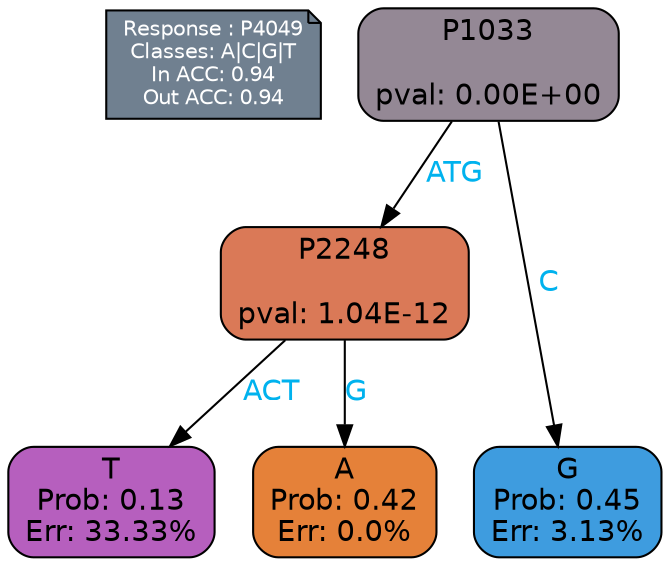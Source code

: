 digraph Tree {
node [shape=box, style="filled, rounded", color="black", fontname=helvetica] ;
graph [ranksep=equally, splines=polylines, bgcolor=transparent, dpi=600] ;
edge [fontname=helvetica] ;
LEGEND [label="Response : P4049
Classes: A|C|G|T
In ACC: 0.94
Out ACC: 0.94
",shape=note,align=left,style=filled,fillcolor="slategray",fontcolor="white",fontsize=10];1 [label="P1033

pval: 0.00E+00", fillcolor="#948895"] ;
2 [label="P2248

pval: 1.04E-12", fillcolor="#da7957"] ;
3 [label="T
Prob: 0.13
Err: 33.33%", fillcolor="#b65fbe"] ;
4 [label="A
Prob: 0.42
Err: 0.0%", fillcolor="#e58139"] ;
5 [label="G
Prob: 0.45
Err: 3.13%", fillcolor="#3e9cdf"] ;
1 -> 2 [label="ATG",fontcolor=deepskyblue2] ;
1 -> 5 [label="C",fontcolor=deepskyblue2] ;
2 -> 3 [label="ACT",fontcolor=deepskyblue2] ;
2 -> 4 [label="G",fontcolor=deepskyblue2] ;
{rank = same; 3;4;5;}{rank = same; LEGEND;1;}}